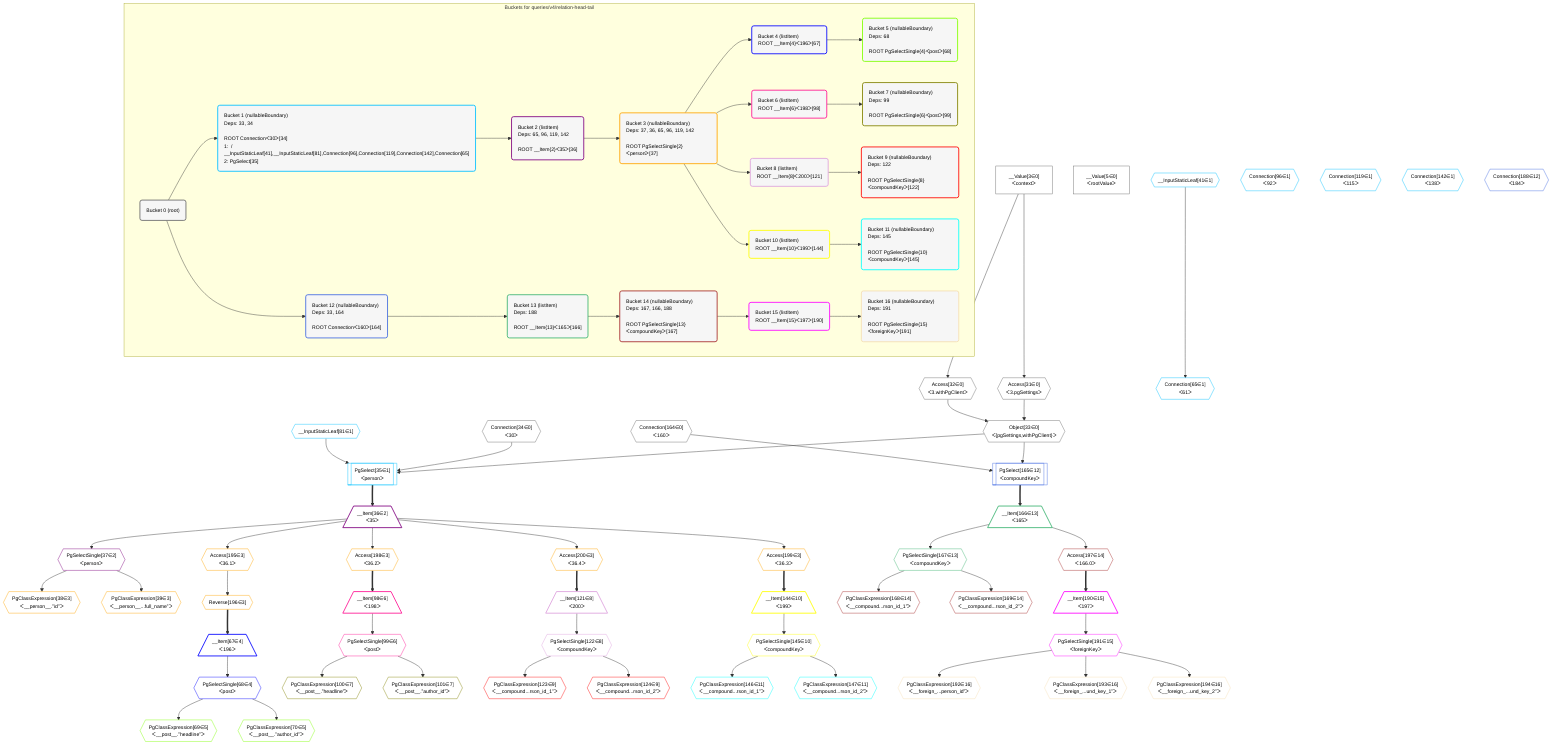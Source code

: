 %%{init: {'themeVariables': { 'fontSize': '12px'}}}%%
graph TD
    classDef path fill:#eee,stroke:#000,color:#000
    classDef plan fill:#fff,stroke-width:1px,color:#000
    classDef itemplan fill:#fff,stroke-width:2px,color:#000
    classDef unbatchedplan fill:#dff,stroke-width:1px,color:#000
    classDef sideeffectplan fill:#fcc,stroke-width:2px,color:#000
    classDef bucket fill:#f6f6f6,color:#000,stroke-width:2px,text-align:left


    %% define steps
    __Value3["__Value[3∈0]<br />ᐸcontextᐳ"]:::plan
    __Value5["__Value[5∈0]<br />ᐸrootValueᐳ"]:::plan
    Access31{{"Access[31∈0]<br />ᐸ3.pgSettingsᐳ"}}:::plan
    Access32{{"Access[32∈0]<br />ᐸ3.withPgClientᐳ"}}:::plan
    Object33{{"Object[33∈0]<br />ᐸ{pgSettings,withPgClient}ᐳ"}}:::plan
    Connection34{{"Connection[34∈0]<br />ᐸ30ᐳ"}}:::plan
    __InputStaticLeaf81{{"__InputStaticLeaf[81∈1]"}}:::plan
    PgSelect35[["PgSelect[35∈1]<br />ᐸpersonᐳ"]]:::plan
    __Item36[/"__Item[36∈2]<br />ᐸ35ᐳ"\]:::itemplan
    PgSelectSingle37{{"PgSelectSingle[37∈2]<br />ᐸpersonᐳ"}}:::plan
    PgClassExpression38{{"PgClassExpression[38∈3]<br />ᐸ__person__.”id”ᐳ"}}:::plan
    PgClassExpression39{{"PgClassExpression[39∈3]<br />ᐸ__person__...full_name”ᐳ"}}:::plan
    __InputStaticLeaf41{{"__InputStaticLeaf[41∈1]"}}:::plan
    Connection65{{"Connection[65∈1]<br />ᐸ61ᐳ"}}:::plan
    Access195{{"Access[195∈3]<br />ᐸ36.1ᐳ"}}:::plan
    Reverse196{{"Reverse[196∈3]"}}:::plan
    __Item67[/"__Item[67∈4]<br />ᐸ196ᐳ"\]:::itemplan
    PgSelectSingle68{{"PgSelectSingle[68∈4]<br />ᐸpostᐳ"}}:::plan
    PgClassExpression69{{"PgClassExpression[69∈5]<br />ᐸ__post__.”headline”ᐳ"}}:::plan
    PgClassExpression70{{"PgClassExpression[70∈5]<br />ᐸ__post__.”author_id”ᐳ"}}:::plan
    Connection96{{"Connection[96∈1]<br />ᐸ92ᐳ"}}:::plan
    Access198{{"Access[198∈3]<br />ᐸ36.2ᐳ"}}:::plan
    __Item98[/"__Item[98∈6]<br />ᐸ198ᐳ"\]:::itemplan
    PgSelectSingle99{{"PgSelectSingle[99∈6]<br />ᐸpostᐳ"}}:::plan
    PgClassExpression100{{"PgClassExpression[100∈7]<br />ᐸ__post__.”headline”ᐳ"}}:::plan
    PgClassExpression101{{"PgClassExpression[101∈7]<br />ᐸ__post__.”author_id”ᐳ"}}:::plan
    Connection119{{"Connection[119∈1]<br />ᐸ115ᐳ"}}:::plan
    Access200{{"Access[200∈3]<br />ᐸ36.4ᐳ"}}:::plan
    __Item121[/"__Item[121∈8]<br />ᐸ200ᐳ"\]:::itemplan
    PgSelectSingle122{{"PgSelectSingle[122∈8]<br />ᐸcompoundKeyᐳ"}}:::plan
    PgClassExpression123{{"PgClassExpression[123∈9]<br />ᐸ__compound...rson_id_1”ᐳ"}}:::plan
    PgClassExpression124{{"PgClassExpression[124∈9]<br />ᐸ__compound...rson_id_2”ᐳ"}}:::plan
    Connection142{{"Connection[142∈1]<br />ᐸ138ᐳ"}}:::plan
    Access199{{"Access[199∈3]<br />ᐸ36.3ᐳ"}}:::plan
    __Item144[/"__Item[144∈10]<br />ᐸ199ᐳ"\]:::itemplan
    PgSelectSingle145{{"PgSelectSingle[145∈10]<br />ᐸcompoundKeyᐳ"}}:::plan
    PgClassExpression146{{"PgClassExpression[146∈11]<br />ᐸ__compound...rson_id_1”ᐳ"}}:::plan
    PgClassExpression147{{"PgClassExpression[147∈11]<br />ᐸ__compound...rson_id_2”ᐳ"}}:::plan
    Connection164{{"Connection[164∈0]<br />ᐸ160ᐳ"}}:::plan
    PgSelect165[["PgSelect[165∈12]<br />ᐸcompoundKeyᐳ"]]:::plan
    __Item166[/"__Item[166∈13]<br />ᐸ165ᐳ"\]:::itemplan
    PgSelectSingle167{{"PgSelectSingle[167∈13]<br />ᐸcompoundKeyᐳ"}}:::plan
    PgClassExpression168{{"PgClassExpression[168∈14]<br />ᐸ__compound...rson_id_1”ᐳ"}}:::plan
    PgClassExpression169{{"PgClassExpression[169∈14]<br />ᐸ__compound...rson_id_2”ᐳ"}}:::plan
    Connection188{{"Connection[188∈12]<br />ᐸ184ᐳ"}}:::plan
    Access197{{"Access[197∈14]<br />ᐸ166.0ᐳ"}}:::plan
    __Item190[/"__Item[190∈15]<br />ᐸ197ᐳ"\]:::itemplan
    PgSelectSingle191{{"PgSelectSingle[191∈15]<br />ᐸforeignKeyᐳ"}}:::plan
    PgClassExpression192{{"PgClassExpression[192∈16]<br />ᐸ__foreign_...person_id”ᐳ"}}:::plan
    PgClassExpression193{{"PgClassExpression[193∈16]<br />ᐸ__foreign_...und_key_1”ᐳ"}}:::plan
    PgClassExpression194{{"PgClassExpression[194∈16]<br />ᐸ__foreign_...und_key_2”ᐳ"}}:::plan

    %% plan dependencies
    __Value3 --> Access31
    __Value3 --> Access32
    Access31 & Access32 --> Object33
    Object33 & Connection34 & __InputStaticLeaf81 --> PgSelect35
    PgSelect35 ==> __Item36
    __Item36 --> PgSelectSingle37
    PgSelectSingle37 --> PgClassExpression38
    PgSelectSingle37 --> PgClassExpression39
    __InputStaticLeaf41 --> Connection65
    __Item36 --> Access195
    Access195 --> Reverse196
    Reverse196 ==> __Item67
    __Item67 --> PgSelectSingle68
    PgSelectSingle68 --> PgClassExpression69
    PgSelectSingle68 --> PgClassExpression70
    __Item36 --> Access198
    Access198 ==> __Item98
    __Item98 --> PgSelectSingle99
    PgSelectSingle99 --> PgClassExpression100
    PgSelectSingle99 --> PgClassExpression101
    __Item36 --> Access200
    Access200 ==> __Item121
    __Item121 --> PgSelectSingle122
    PgSelectSingle122 --> PgClassExpression123
    PgSelectSingle122 --> PgClassExpression124
    __Item36 --> Access199
    Access199 ==> __Item144
    __Item144 --> PgSelectSingle145
    PgSelectSingle145 --> PgClassExpression146
    PgSelectSingle145 --> PgClassExpression147
    Object33 & Connection164 --> PgSelect165
    PgSelect165 ==> __Item166
    __Item166 --> PgSelectSingle167
    PgSelectSingle167 --> PgClassExpression168
    PgSelectSingle167 --> PgClassExpression169
    __Item166 --> Access197
    Access197 ==> __Item190
    __Item190 --> PgSelectSingle191
    PgSelectSingle191 --> PgClassExpression192
    PgSelectSingle191 --> PgClassExpression193
    PgSelectSingle191 --> PgClassExpression194

    subgraph "Buckets for queries/v4/relation-head-tail"
    Bucket0("Bucket 0 (root)"):::bucket
    classDef bucket0 stroke:#696969
    class Bucket0,__Value3,__Value5,Access31,Access32,Object33,Connection34,Connection164 bucket0
    Bucket1("Bucket 1 (nullableBoundary)<br />Deps: 33, 34<br /><br />ROOT Connectionᐸ30ᐳ[34]<br />1:  / __InputStaticLeaf[41],__InputStaticLeaf[81],Connection[96],Connection[119],Connection[142],Connection[65]<br />2: PgSelect[35]"):::bucket
    classDef bucket1 stroke:#00bfff
    class Bucket1,PgSelect35,__InputStaticLeaf41,Connection65,__InputStaticLeaf81,Connection96,Connection119,Connection142 bucket1
    Bucket2("Bucket 2 (listItem)<br />Deps: 65, 96, 119, 142<br /><br />ROOT __Item{2}ᐸ35ᐳ[36]"):::bucket
    classDef bucket2 stroke:#7f007f
    class Bucket2,__Item36,PgSelectSingle37 bucket2
    Bucket3("Bucket 3 (nullableBoundary)<br />Deps: 37, 36, 65, 96, 119, 142<br /><br />ROOT PgSelectSingle{2}ᐸpersonᐳ[37]"):::bucket
    classDef bucket3 stroke:#ffa500
    class Bucket3,PgClassExpression38,PgClassExpression39,Access195,Reverse196,Access198,Access199,Access200 bucket3
    Bucket4("Bucket 4 (listItem)<br />ROOT __Item{4}ᐸ196ᐳ[67]"):::bucket
    classDef bucket4 stroke:#0000ff
    class Bucket4,__Item67,PgSelectSingle68 bucket4
    Bucket5("Bucket 5 (nullableBoundary)<br />Deps: 68<br /><br />ROOT PgSelectSingle{4}ᐸpostᐳ[68]"):::bucket
    classDef bucket5 stroke:#7fff00
    class Bucket5,PgClassExpression69,PgClassExpression70 bucket5
    Bucket6("Bucket 6 (listItem)<br />ROOT __Item{6}ᐸ198ᐳ[98]"):::bucket
    classDef bucket6 stroke:#ff1493
    class Bucket6,__Item98,PgSelectSingle99 bucket6
    Bucket7("Bucket 7 (nullableBoundary)<br />Deps: 99<br /><br />ROOT PgSelectSingle{6}ᐸpostᐳ[99]"):::bucket
    classDef bucket7 stroke:#808000
    class Bucket7,PgClassExpression100,PgClassExpression101 bucket7
    Bucket8("Bucket 8 (listItem)<br />ROOT __Item{8}ᐸ200ᐳ[121]"):::bucket
    classDef bucket8 stroke:#dda0dd
    class Bucket8,__Item121,PgSelectSingle122 bucket8
    Bucket9("Bucket 9 (nullableBoundary)<br />Deps: 122<br /><br />ROOT PgSelectSingle{8}ᐸcompoundKeyᐳ[122]"):::bucket
    classDef bucket9 stroke:#ff0000
    class Bucket9,PgClassExpression123,PgClassExpression124 bucket9
    Bucket10("Bucket 10 (listItem)<br />ROOT __Item{10}ᐸ199ᐳ[144]"):::bucket
    classDef bucket10 stroke:#ffff00
    class Bucket10,__Item144,PgSelectSingle145 bucket10
    Bucket11("Bucket 11 (nullableBoundary)<br />Deps: 145<br /><br />ROOT PgSelectSingle{10}ᐸcompoundKeyᐳ[145]"):::bucket
    classDef bucket11 stroke:#00ffff
    class Bucket11,PgClassExpression146,PgClassExpression147 bucket11
    Bucket12("Bucket 12 (nullableBoundary)<br />Deps: 33, 164<br /><br />ROOT Connectionᐸ160ᐳ[164]"):::bucket
    classDef bucket12 stroke:#4169e1
    class Bucket12,PgSelect165,Connection188 bucket12
    Bucket13("Bucket 13 (listItem)<br />Deps: 188<br /><br />ROOT __Item{13}ᐸ165ᐳ[166]"):::bucket
    classDef bucket13 stroke:#3cb371
    class Bucket13,__Item166,PgSelectSingle167 bucket13
    Bucket14("Bucket 14 (nullableBoundary)<br />Deps: 167, 166, 188<br /><br />ROOT PgSelectSingle{13}ᐸcompoundKeyᐳ[167]"):::bucket
    classDef bucket14 stroke:#a52a2a
    class Bucket14,PgClassExpression168,PgClassExpression169,Access197 bucket14
    Bucket15("Bucket 15 (listItem)<br />ROOT __Item{15}ᐸ197ᐳ[190]"):::bucket
    classDef bucket15 stroke:#ff00ff
    class Bucket15,__Item190,PgSelectSingle191 bucket15
    Bucket16("Bucket 16 (nullableBoundary)<br />Deps: 191<br /><br />ROOT PgSelectSingle{15}ᐸforeignKeyᐳ[191]"):::bucket
    classDef bucket16 stroke:#f5deb3
    class Bucket16,PgClassExpression192,PgClassExpression193,PgClassExpression194 bucket16
    Bucket0 --> Bucket1 & Bucket12
    Bucket1 --> Bucket2
    Bucket2 --> Bucket3
    Bucket3 --> Bucket4 & Bucket6 & Bucket8 & Bucket10
    Bucket4 --> Bucket5
    Bucket6 --> Bucket7
    Bucket8 --> Bucket9
    Bucket10 --> Bucket11
    Bucket12 --> Bucket13
    Bucket13 --> Bucket14
    Bucket14 --> Bucket15
    Bucket15 --> Bucket16
    end